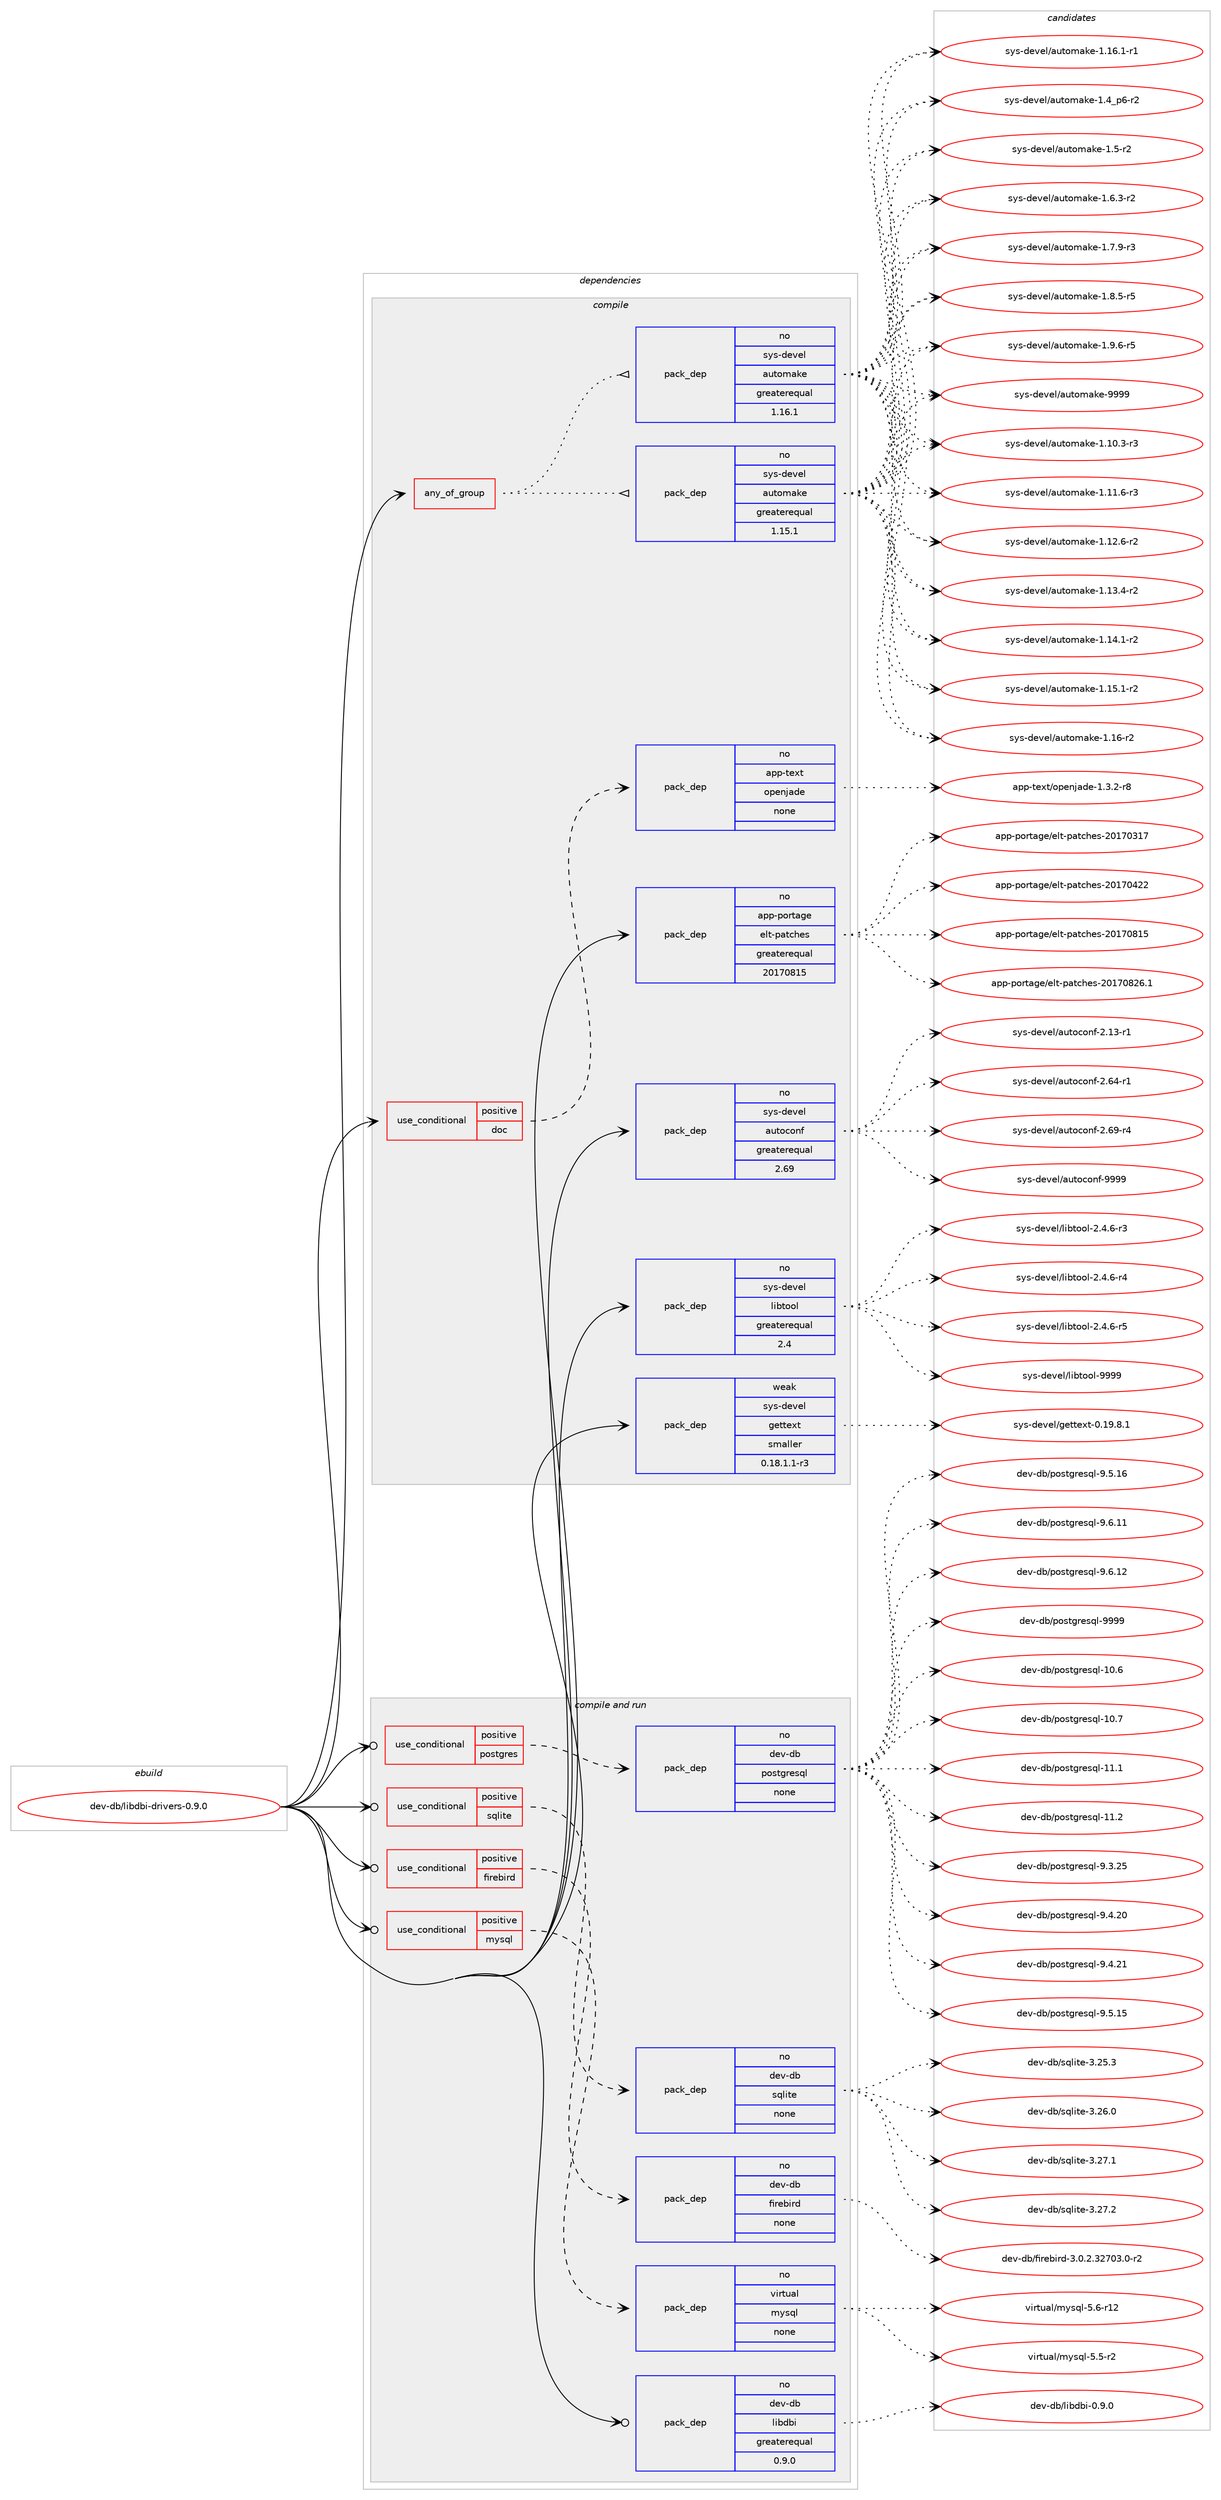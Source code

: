 digraph prolog {

# *************
# Graph options
# *************

newrank=true;
concentrate=true;
compound=true;
graph [rankdir=LR,fontname=Helvetica,fontsize=10,ranksep=1.5];#, ranksep=2.5, nodesep=0.2];
edge  [arrowhead=vee];
node  [fontname=Helvetica,fontsize=10];

# **********
# The ebuild
# **********

subgraph cluster_leftcol {
color=gray;
rank=same;
label=<<i>ebuild</i>>;
id [label="dev-db/libdbi-drivers-0.9.0", color=red, width=4, href="../dev-db/libdbi-drivers-0.9.0.svg"];
}

# ****************
# The dependencies
# ****************

subgraph cluster_midcol {
color=gray;
label=<<i>dependencies</i>>;
subgraph cluster_compile {
fillcolor="#eeeeee";
style=filled;
label=<<i>compile</i>>;
subgraph any20359 {
dependency1318355 [label=<<TABLE BORDER="0" CELLBORDER="1" CELLSPACING="0" CELLPADDING="4"><TR><TD CELLPADDING="10">any_of_group</TD></TR></TABLE>>, shape=none, color=red];subgraph pack940752 {
dependency1318356 [label=<<TABLE BORDER="0" CELLBORDER="1" CELLSPACING="0" CELLPADDING="4" WIDTH="220"><TR><TD ROWSPAN="6" CELLPADDING="30">pack_dep</TD></TR><TR><TD WIDTH="110">no</TD></TR><TR><TD>sys-devel</TD></TR><TR><TD>automake</TD></TR><TR><TD>greaterequal</TD></TR><TR><TD>1.16.1</TD></TR></TABLE>>, shape=none, color=blue];
}
dependency1318355:e -> dependency1318356:w [weight=20,style="dotted",arrowhead="oinv"];
subgraph pack940753 {
dependency1318357 [label=<<TABLE BORDER="0" CELLBORDER="1" CELLSPACING="0" CELLPADDING="4" WIDTH="220"><TR><TD ROWSPAN="6" CELLPADDING="30">pack_dep</TD></TR><TR><TD WIDTH="110">no</TD></TR><TR><TD>sys-devel</TD></TR><TR><TD>automake</TD></TR><TR><TD>greaterequal</TD></TR><TR><TD>1.15.1</TD></TR></TABLE>>, shape=none, color=blue];
}
dependency1318355:e -> dependency1318357:w [weight=20,style="dotted",arrowhead="oinv"];
}
id:e -> dependency1318355:w [weight=20,style="solid",arrowhead="vee"];
subgraph cond356694 {
dependency1318358 [label=<<TABLE BORDER="0" CELLBORDER="1" CELLSPACING="0" CELLPADDING="4"><TR><TD ROWSPAN="3" CELLPADDING="10">use_conditional</TD></TR><TR><TD>positive</TD></TR><TR><TD>doc</TD></TR></TABLE>>, shape=none, color=red];
subgraph pack940754 {
dependency1318359 [label=<<TABLE BORDER="0" CELLBORDER="1" CELLSPACING="0" CELLPADDING="4" WIDTH="220"><TR><TD ROWSPAN="6" CELLPADDING="30">pack_dep</TD></TR><TR><TD WIDTH="110">no</TD></TR><TR><TD>app-text</TD></TR><TR><TD>openjade</TD></TR><TR><TD>none</TD></TR><TR><TD></TD></TR></TABLE>>, shape=none, color=blue];
}
dependency1318358:e -> dependency1318359:w [weight=20,style="dashed",arrowhead="vee"];
}
id:e -> dependency1318358:w [weight=20,style="solid",arrowhead="vee"];
subgraph pack940755 {
dependency1318360 [label=<<TABLE BORDER="0" CELLBORDER="1" CELLSPACING="0" CELLPADDING="4" WIDTH="220"><TR><TD ROWSPAN="6" CELLPADDING="30">pack_dep</TD></TR><TR><TD WIDTH="110">no</TD></TR><TR><TD>app-portage</TD></TR><TR><TD>elt-patches</TD></TR><TR><TD>greaterequal</TD></TR><TR><TD>20170815</TD></TR></TABLE>>, shape=none, color=blue];
}
id:e -> dependency1318360:w [weight=20,style="solid",arrowhead="vee"];
subgraph pack940756 {
dependency1318361 [label=<<TABLE BORDER="0" CELLBORDER="1" CELLSPACING="0" CELLPADDING="4" WIDTH="220"><TR><TD ROWSPAN="6" CELLPADDING="30">pack_dep</TD></TR><TR><TD WIDTH="110">no</TD></TR><TR><TD>sys-devel</TD></TR><TR><TD>autoconf</TD></TR><TR><TD>greaterequal</TD></TR><TR><TD>2.69</TD></TR></TABLE>>, shape=none, color=blue];
}
id:e -> dependency1318361:w [weight=20,style="solid",arrowhead="vee"];
subgraph pack940757 {
dependency1318362 [label=<<TABLE BORDER="0" CELLBORDER="1" CELLSPACING="0" CELLPADDING="4" WIDTH="220"><TR><TD ROWSPAN="6" CELLPADDING="30">pack_dep</TD></TR><TR><TD WIDTH="110">no</TD></TR><TR><TD>sys-devel</TD></TR><TR><TD>libtool</TD></TR><TR><TD>greaterequal</TD></TR><TR><TD>2.4</TD></TR></TABLE>>, shape=none, color=blue];
}
id:e -> dependency1318362:w [weight=20,style="solid",arrowhead="vee"];
subgraph pack940758 {
dependency1318363 [label=<<TABLE BORDER="0" CELLBORDER="1" CELLSPACING="0" CELLPADDING="4" WIDTH="220"><TR><TD ROWSPAN="6" CELLPADDING="30">pack_dep</TD></TR><TR><TD WIDTH="110">weak</TD></TR><TR><TD>sys-devel</TD></TR><TR><TD>gettext</TD></TR><TR><TD>smaller</TD></TR><TR><TD>0.18.1.1-r3</TD></TR></TABLE>>, shape=none, color=blue];
}
id:e -> dependency1318363:w [weight=20,style="solid",arrowhead="vee"];
}
subgraph cluster_compileandrun {
fillcolor="#eeeeee";
style=filled;
label=<<i>compile and run</i>>;
subgraph cond356695 {
dependency1318364 [label=<<TABLE BORDER="0" CELLBORDER="1" CELLSPACING="0" CELLPADDING="4"><TR><TD ROWSPAN="3" CELLPADDING="10">use_conditional</TD></TR><TR><TD>positive</TD></TR><TR><TD>firebird</TD></TR></TABLE>>, shape=none, color=red];
subgraph pack940759 {
dependency1318365 [label=<<TABLE BORDER="0" CELLBORDER="1" CELLSPACING="0" CELLPADDING="4" WIDTH="220"><TR><TD ROWSPAN="6" CELLPADDING="30">pack_dep</TD></TR><TR><TD WIDTH="110">no</TD></TR><TR><TD>dev-db</TD></TR><TR><TD>firebird</TD></TR><TR><TD>none</TD></TR><TR><TD></TD></TR></TABLE>>, shape=none, color=blue];
}
dependency1318364:e -> dependency1318365:w [weight=20,style="dashed",arrowhead="vee"];
}
id:e -> dependency1318364:w [weight=20,style="solid",arrowhead="odotvee"];
subgraph cond356696 {
dependency1318366 [label=<<TABLE BORDER="0" CELLBORDER="1" CELLSPACING="0" CELLPADDING="4"><TR><TD ROWSPAN="3" CELLPADDING="10">use_conditional</TD></TR><TR><TD>positive</TD></TR><TR><TD>mysql</TD></TR></TABLE>>, shape=none, color=red];
subgraph pack940760 {
dependency1318367 [label=<<TABLE BORDER="0" CELLBORDER="1" CELLSPACING="0" CELLPADDING="4" WIDTH="220"><TR><TD ROWSPAN="6" CELLPADDING="30">pack_dep</TD></TR><TR><TD WIDTH="110">no</TD></TR><TR><TD>virtual</TD></TR><TR><TD>mysql</TD></TR><TR><TD>none</TD></TR><TR><TD></TD></TR></TABLE>>, shape=none, color=blue];
}
dependency1318366:e -> dependency1318367:w [weight=20,style="dashed",arrowhead="vee"];
}
id:e -> dependency1318366:w [weight=20,style="solid",arrowhead="odotvee"];
subgraph cond356697 {
dependency1318368 [label=<<TABLE BORDER="0" CELLBORDER="1" CELLSPACING="0" CELLPADDING="4"><TR><TD ROWSPAN="3" CELLPADDING="10">use_conditional</TD></TR><TR><TD>positive</TD></TR><TR><TD>postgres</TD></TR></TABLE>>, shape=none, color=red];
subgraph pack940761 {
dependency1318369 [label=<<TABLE BORDER="0" CELLBORDER="1" CELLSPACING="0" CELLPADDING="4" WIDTH="220"><TR><TD ROWSPAN="6" CELLPADDING="30">pack_dep</TD></TR><TR><TD WIDTH="110">no</TD></TR><TR><TD>dev-db</TD></TR><TR><TD>postgresql</TD></TR><TR><TD>none</TD></TR><TR><TD></TD></TR></TABLE>>, shape=none, color=blue];
}
dependency1318368:e -> dependency1318369:w [weight=20,style="dashed",arrowhead="vee"];
}
id:e -> dependency1318368:w [weight=20,style="solid",arrowhead="odotvee"];
subgraph cond356698 {
dependency1318370 [label=<<TABLE BORDER="0" CELLBORDER="1" CELLSPACING="0" CELLPADDING="4"><TR><TD ROWSPAN="3" CELLPADDING="10">use_conditional</TD></TR><TR><TD>positive</TD></TR><TR><TD>sqlite</TD></TR></TABLE>>, shape=none, color=red];
subgraph pack940762 {
dependency1318371 [label=<<TABLE BORDER="0" CELLBORDER="1" CELLSPACING="0" CELLPADDING="4" WIDTH="220"><TR><TD ROWSPAN="6" CELLPADDING="30">pack_dep</TD></TR><TR><TD WIDTH="110">no</TD></TR><TR><TD>dev-db</TD></TR><TR><TD>sqlite</TD></TR><TR><TD>none</TD></TR><TR><TD></TD></TR></TABLE>>, shape=none, color=blue];
}
dependency1318370:e -> dependency1318371:w [weight=20,style="dashed",arrowhead="vee"];
}
id:e -> dependency1318370:w [weight=20,style="solid",arrowhead="odotvee"];
subgraph pack940763 {
dependency1318372 [label=<<TABLE BORDER="0" CELLBORDER="1" CELLSPACING="0" CELLPADDING="4" WIDTH="220"><TR><TD ROWSPAN="6" CELLPADDING="30">pack_dep</TD></TR><TR><TD WIDTH="110">no</TD></TR><TR><TD>dev-db</TD></TR><TR><TD>libdbi</TD></TR><TR><TD>greaterequal</TD></TR><TR><TD>0.9.0</TD></TR></TABLE>>, shape=none, color=blue];
}
id:e -> dependency1318372:w [weight=20,style="solid",arrowhead="odotvee"];
}
subgraph cluster_run {
fillcolor="#eeeeee";
style=filled;
label=<<i>run</i>>;
}
}

# **************
# The candidates
# **************

subgraph cluster_choices {
rank=same;
color=gray;
label=<<i>candidates</i>>;

subgraph choice940752 {
color=black;
nodesep=1;
choice11512111545100101118101108479711711611110997107101454946494846514511451 [label="sys-devel/automake-1.10.3-r3", color=red, width=4,href="../sys-devel/automake-1.10.3-r3.svg"];
choice11512111545100101118101108479711711611110997107101454946494946544511451 [label="sys-devel/automake-1.11.6-r3", color=red, width=4,href="../sys-devel/automake-1.11.6-r3.svg"];
choice11512111545100101118101108479711711611110997107101454946495046544511450 [label="sys-devel/automake-1.12.6-r2", color=red, width=4,href="../sys-devel/automake-1.12.6-r2.svg"];
choice11512111545100101118101108479711711611110997107101454946495146524511450 [label="sys-devel/automake-1.13.4-r2", color=red, width=4,href="../sys-devel/automake-1.13.4-r2.svg"];
choice11512111545100101118101108479711711611110997107101454946495246494511450 [label="sys-devel/automake-1.14.1-r2", color=red, width=4,href="../sys-devel/automake-1.14.1-r2.svg"];
choice11512111545100101118101108479711711611110997107101454946495346494511450 [label="sys-devel/automake-1.15.1-r2", color=red, width=4,href="../sys-devel/automake-1.15.1-r2.svg"];
choice1151211154510010111810110847971171161111099710710145494649544511450 [label="sys-devel/automake-1.16-r2", color=red, width=4,href="../sys-devel/automake-1.16-r2.svg"];
choice11512111545100101118101108479711711611110997107101454946495446494511449 [label="sys-devel/automake-1.16.1-r1", color=red, width=4,href="../sys-devel/automake-1.16.1-r1.svg"];
choice115121115451001011181011084797117116111109971071014549465295112544511450 [label="sys-devel/automake-1.4_p6-r2", color=red, width=4,href="../sys-devel/automake-1.4_p6-r2.svg"];
choice11512111545100101118101108479711711611110997107101454946534511450 [label="sys-devel/automake-1.5-r2", color=red, width=4,href="../sys-devel/automake-1.5-r2.svg"];
choice115121115451001011181011084797117116111109971071014549465446514511450 [label="sys-devel/automake-1.6.3-r2", color=red, width=4,href="../sys-devel/automake-1.6.3-r2.svg"];
choice115121115451001011181011084797117116111109971071014549465546574511451 [label="sys-devel/automake-1.7.9-r3", color=red, width=4,href="../sys-devel/automake-1.7.9-r3.svg"];
choice115121115451001011181011084797117116111109971071014549465646534511453 [label="sys-devel/automake-1.8.5-r5", color=red, width=4,href="../sys-devel/automake-1.8.5-r5.svg"];
choice115121115451001011181011084797117116111109971071014549465746544511453 [label="sys-devel/automake-1.9.6-r5", color=red, width=4,href="../sys-devel/automake-1.9.6-r5.svg"];
choice115121115451001011181011084797117116111109971071014557575757 [label="sys-devel/automake-9999", color=red, width=4,href="../sys-devel/automake-9999.svg"];
dependency1318356:e -> choice11512111545100101118101108479711711611110997107101454946494846514511451:w [style=dotted,weight="100"];
dependency1318356:e -> choice11512111545100101118101108479711711611110997107101454946494946544511451:w [style=dotted,weight="100"];
dependency1318356:e -> choice11512111545100101118101108479711711611110997107101454946495046544511450:w [style=dotted,weight="100"];
dependency1318356:e -> choice11512111545100101118101108479711711611110997107101454946495146524511450:w [style=dotted,weight="100"];
dependency1318356:e -> choice11512111545100101118101108479711711611110997107101454946495246494511450:w [style=dotted,weight="100"];
dependency1318356:e -> choice11512111545100101118101108479711711611110997107101454946495346494511450:w [style=dotted,weight="100"];
dependency1318356:e -> choice1151211154510010111810110847971171161111099710710145494649544511450:w [style=dotted,weight="100"];
dependency1318356:e -> choice11512111545100101118101108479711711611110997107101454946495446494511449:w [style=dotted,weight="100"];
dependency1318356:e -> choice115121115451001011181011084797117116111109971071014549465295112544511450:w [style=dotted,weight="100"];
dependency1318356:e -> choice11512111545100101118101108479711711611110997107101454946534511450:w [style=dotted,weight="100"];
dependency1318356:e -> choice115121115451001011181011084797117116111109971071014549465446514511450:w [style=dotted,weight="100"];
dependency1318356:e -> choice115121115451001011181011084797117116111109971071014549465546574511451:w [style=dotted,weight="100"];
dependency1318356:e -> choice115121115451001011181011084797117116111109971071014549465646534511453:w [style=dotted,weight="100"];
dependency1318356:e -> choice115121115451001011181011084797117116111109971071014549465746544511453:w [style=dotted,weight="100"];
dependency1318356:e -> choice115121115451001011181011084797117116111109971071014557575757:w [style=dotted,weight="100"];
}
subgraph choice940753 {
color=black;
nodesep=1;
choice11512111545100101118101108479711711611110997107101454946494846514511451 [label="sys-devel/automake-1.10.3-r3", color=red, width=4,href="../sys-devel/automake-1.10.3-r3.svg"];
choice11512111545100101118101108479711711611110997107101454946494946544511451 [label="sys-devel/automake-1.11.6-r3", color=red, width=4,href="../sys-devel/automake-1.11.6-r3.svg"];
choice11512111545100101118101108479711711611110997107101454946495046544511450 [label="sys-devel/automake-1.12.6-r2", color=red, width=4,href="../sys-devel/automake-1.12.6-r2.svg"];
choice11512111545100101118101108479711711611110997107101454946495146524511450 [label="sys-devel/automake-1.13.4-r2", color=red, width=4,href="../sys-devel/automake-1.13.4-r2.svg"];
choice11512111545100101118101108479711711611110997107101454946495246494511450 [label="sys-devel/automake-1.14.1-r2", color=red, width=4,href="../sys-devel/automake-1.14.1-r2.svg"];
choice11512111545100101118101108479711711611110997107101454946495346494511450 [label="sys-devel/automake-1.15.1-r2", color=red, width=4,href="../sys-devel/automake-1.15.1-r2.svg"];
choice1151211154510010111810110847971171161111099710710145494649544511450 [label="sys-devel/automake-1.16-r2", color=red, width=4,href="../sys-devel/automake-1.16-r2.svg"];
choice11512111545100101118101108479711711611110997107101454946495446494511449 [label="sys-devel/automake-1.16.1-r1", color=red, width=4,href="../sys-devel/automake-1.16.1-r1.svg"];
choice115121115451001011181011084797117116111109971071014549465295112544511450 [label="sys-devel/automake-1.4_p6-r2", color=red, width=4,href="../sys-devel/automake-1.4_p6-r2.svg"];
choice11512111545100101118101108479711711611110997107101454946534511450 [label="sys-devel/automake-1.5-r2", color=red, width=4,href="../sys-devel/automake-1.5-r2.svg"];
choice115121115451001011181011084797117116111109971071014549465446514511450 [label="sys-devel/automake-1.6.3-r2", color=red, width=4,href="../sys-devel/automake-1.6.3-r2.svg"];
choice115121115451001011181011084797117116111109971071014549465546574511451 [label="sys-devel/automake-1.7.9-r3", color=red, width=4,href="../sys-devel/automake-1.7.9-r3.svg"];
choice115121115451001011181011084797117116111109971071014549465646534511453 [label="sys-devel/automake-1.8.5-r5", color=red, width=4,href="../sys-devel/automake-1.8.5-r5.svg"];
choice115121115451001011181011084797117116111109971071014549465746544511453 [label="sys-devel/automake-1.9.6-r5", color=red, width=4,href="../sys-devel/automake-1.9.6-r5.svg"];
choice115121115451001011181011084797117116111109971071014557575757 [label="sys-devel/automake-9999", color=red, width=4,href="../sys-devel/automake-9999.svg"];
dependency1318357:e -> choice11512111545100101118101108479711711611110997107101454946494846514511451:w [style=dotted,weight="100"];
dependency1318357:e -> choice11512111545100101118101108479711711611110997107101454946494946544511451:w [style=dotted,weight="100"];
dependency1318357:e -> choice11512111545100101118101108479711711611110997107101454946495046544511450:w [style=dotted,weight="100"];
dependency1318357:e -> choice11512111545100101118101108479711711611110997107101454946495146524511450:w [style=dotted,weight="100"];
dependency1318357:e -> choice11512111545100101118101108479711711611110997107101454946495246494511450:w [style=dotted,weight="100"];
dependency1318357:e -> choice11512111545100101118101108479711711611110997107101454946495346494511450:w [style=dotted,weight="100"];
dependency1318357:e -> choice1151211154510010111810110847971171161111099710710145494649544511450:w [style=dotted,weight="100"];
dependency1318357:e -> choice11512111545100101118101108479711711611110997107101454946495446494511449:w [style=dotted,weight="100"];
dependency1318357:e -> choice115121115451001011181011084797117116111109971071014549465295112544511450:w [style=dotted,weight="100"];
dependency1318357:e -> choice11512111545100101118101108479711711611110997107101454946534511450:w [style=dotted,weight="100"];
dependency1318357:e -> choice115121115451001011181011084797117116111109971071014549465446514511450:w [style=dotted,weight="100"];
dependency1318357:e -> choice115121115451001011181011084797117116111109971071014549465546574511451:w [style=dotted,weight="100"];
dependency1318357:e -> choice115121115451001011181011084797117116111109971071014549465646534511453:w [style=dotted,weight="100"];
dependency1318357:e -> choice115121115451001011181011084797117116111109971071014549465746544511453:w [style=dotted,weight="100"];
dependency1318357:e -> choice115121115451001011181011084797117116111109971071014557575757:w [style=dotted,weight="100"];
}
subgraph choice940754 {
color=black;
nodesep=1;
choice971121124511610112011647111112101110106971001014549465146504511456 [label="app-text/openjade-1.3.2-r8", color=red, width=4,href="../app-text/openjade-1.3.2-r8.svg"];
dependency1318359:e -> choice971121124511610112011647111112101110106971001014549465146504511456:w [style=dotted,weight="100"];
}
subgraph choice940755 {
color=black;
nodesep=1;
choice97112112451121111141169710310147101108116451129711699104101115455048495548514955 [label="app-portage/elt-patches-20170317", color=red, width=4,href="../app-portage/elt-patches-20170317.svg"];
choice97112112451121111141169710310147101108116451129711699104101115455048495548525050 [label="app-portage/elt-patches-20170422", color=red, width=4,href="../app-portage/elt-patches-20170422.svg"];
choice97112112451121111141169710310147101108116451129711699104101115455048495548564953 [label="app-portage/elt-patches-20170815", color=red, width=4,href="../app-portage/elt-patches-20170815.svg"];
choice971121124511211111411697103101471011081164511297116991041011154550484955485650544649 [label="app-portage/elt-patches-20170826.1", color=red, width=4,href="../app-portage/elt-patches-20170826.1.svg"];
dependency1318360:e -> choice97112112451121111141169710310147101108116451129711699104101115455048495548514955:w [style=dotted,weight="100"];
dependency1318360:e -> choice97112112451121111141169710310147101108116451129711699104101115455048495548525050:w [style=dotted,weight="100"];
dependency1318360:e -> choice97112112451121111141169710310147101108116451129711699104101115455048495548564953:w [style=dotted,weight="100"];
dependency1318360:e -> choice971121124511211111411697103101471011081164511297116991041011154550484955485650544649:w [style=dotted,weight="100"];
}
subgraph choice940756 {
color=black;
nodesep=1;
choice1151211154510010111810110847971171161119911111010245504649514511449 [label="sys-devel/autoconf-2.13-r1", color=red, width=4,href="../sys-devel/autoconf-2.13-r1.svg"];
choice1151211154510010111810110847971171161119911111010245504654524511449 [label="sys-devel/autoconf-2.64-r1", color=red, width=4,href="../sys-devel/autoconf-2.64-r1.svg"];
choice1151211154510010111810110847971171161119911111010245504654574511452 [label="sys-devel/autoconf-2.69-r4", color=red, width=4,href="../sys-devel/autoconf-2.69-r4.svg"];
choice115121115451001011181011084797117116111991111101024557575757 [label="sys-devel/autoconf-9999", color=red, width=4,href="../sys-devel/autoconf-9999.svg"];
dependency1318361:e -> choice1151211154510010111810110847971171161119911111010245504649514511449:w [style=dotted,weight="100"];
dependency1318361:e -> choice1151211154510010111810110847971171161119911111010245504654524511449:w [style=dotted,weight="100"];
dependency1318361:e -> choice1151211154510010111810110847971171161119911111010245504654574511452:w [style=dotted,weight="100"];
dependency1318361:e -> choice115121115451001011181011084797117116111991111101024557575757:w [style=dotted,weight="100"];
}
subgraph choice940757 {
color=black;
nodesep=1;
choice1151211154510010111810110847108105981161111111084550465246544511451 [label="sys-devel/libtool-2.4.6-r3", color=red, width=4,href="../sys-devel/libtool-2.4.6-r3.svg"];
choice1151211154510010111810110847108105981161111111084550465246544511452 [label="sys-devel/libtool-2.4.6-r4", color=red, width=4,href="../sys-devel/libtool-2.4.6-r4.svg"];
choice1151211154510010111810110847108105981161111111084550465246544511453 [label="sys-devel/libtool-2.4.6-r5", color=red, width=4,href="../sys-devel/libtool-2.4.6-r5.svg"];
choice1151211154510010111810110847108105981161111111084557575757 [label="sys-devel/libtool-9999", color=red, width=4,href="../sys-devel/libtool-9999.svg"];
dependency1318362:e -> choice1151211154510010111810110847108105981161111111084550465246544511451:w [style=dotted,weight="100"];
dependency1318362:e -> choice1151211154510010111810110847108105981161111111084550465246544511452:w [style=dotted,weight="100"];
dependency1318362:e -> choice1151211154510010111810110847108105981161111111084550465246544511453:w [style=dotted,weight="100"];
dependency1318362:e -> choice1151211154510010111810110847108105981161111111084557575757:w [style=dotted,weight="100"];
}
subgraph choice940758 {
color=black;
nodesep=1;
choice1151211154510010111810110847103101116116101120116454846495746564649 [label="sys-devel/gettext-0.19.8.1", color=red, width=4,href="../sys-devel/gettext-0.19.8.1.svg"];
dependency1318363:e -> choice1151211154510010111810110847103101116116101120116454846495746564649:w [style=dotted,weight="100"];
}
subgraph choice940759 {
color=black;
nodesep=1;
choice1001011184510098471021051141019810511410045514648465046515055485146484511450 [label="dev-db/firebird-3.0.2.32703.0-r2", color=red, width=4,href="../dev-db/firebird-3.0.2.32703.0-r2.svg"];
dependency1318365:e -> choice1001011184510098471021051141019810511410045514648465046515055485146484511450:w [style=dotted,weight="100"];
}
subgraph choice940760 {
color=black;
nodesep=1;
choice1181051141161179710847109121115113108455346534511450 [label="virtual/mysql-5.5-r2", color=red, width=4,href="../virtual/mysql-5.5-r2.svg"];
choice118105114116117971084710912111511310845534654451144950 [label="virtual/mysql-5.6-r12", color=red, width=4,href="../virtual/mysql-5.6-r12.svg"];
dependency1318367:e -> choice1181051141161179710847109121115113108455346534511450:w [style=dotted,weight="100"];
dependency1318367:e -> choice118105114116117971084710912111511310845534654451144950:w [style=dotted,weight="100"];
}
subgraph choice940761 {
color=black;
nodesep=1;
choice1001011184510098471121111151161031141011151131084549484654 [label="dev-db/postgresql-10.6", color=red, width=4,href="../dev-db/postgresql-10.6.svg"];
choice1001011184510098471121111151161031141011151131084549484655 [label="dev-db/postgresql-10.7", color=red, width=4,href="../dev-db/postgresql-10.7.svg"];
choice1001011184510098471121111151161031141011151131084549494649 [label="dev-db/postgresql-11.1", color=red, width=4,href="../dev-db/postgresql-11.1.svg"];
choice1001011184510098471121111151161031141011151131084549494650 [label="dev-db/postgresql-11.2", color=red, width=4,href="../dev-db/postgresql-11.2.svg"];
choice10010111845100984711211111511610311410111511310845574651465053 [label="dev-db/postgresql-9.3.25", color=red, width=4,href="../dev-db/postgresql-9.3.25.svg"];
choice10010111845100984711211111511610311410111511310845574652465048 [label="dev-db/postgresql-9.4.20", color=red, width=4,href="../dev-db/postgresql-9.4.20.svg"];
choice10010111845100984711211111511610311410111511310845574652465049 [label="dev-db/postgresql-9.4.21", color=red, width=4,href="../dev-db/postgresql-9.4.21.svg"];
choice10010111845100984711211111511610311410111511310845574653464953 [label="dev-db/postgresql-9.5.15", color=red, width=4,href="../dev-db/postgresql-9.5.15.svg"];
choice10010111845100984711211111511610311410111511310845574653464954 [label="dev-db/postgresql-9.5.16", color=red, width=4,href="../dev-db/postgresql-9.5.16.svg"];
choice10010111845100984711211111511610311410111511310845574654464949 [label="dev-db/postgresql-9.6.11", color=red, width=4,href="../dev-db/postgresql-9.6.11.svg"];
choice10010111845100984711211111511610311410111511310845574654464950 [label="dev-db/postgresql-9.6.12", color=red, width=4,href="../dev-db/postgresql-9.6.12.svg"];
choice1001011184510098471121111151161031141011151131084557575757 [label="dev-db/postgresql-9999", color=red, width=4,href="../dev-db/postgresql-9999.svg"];
dependency1318369:e -> choice1001011184510098471121111151161031141011151131084549484654:w [style=dotted,weight="100"];
dependency1318369:e -> choice1001011184510098471121111151161031141011151131084549484655:w [style=dotted,weight="100"];
dependency1318369:e -> choice1001011184510098471121111151161031141011151131084549494649:w [style=dotted,weight="100"];
dependency1318369:e -> choice1001011184510098471121111151161031141011151131084549494650:w [style=dotted,weight="100"];
dependency1318369:e -> choice10010111845100984711211111511610311410111511310845574651465053:w [style=dotted,weight="100"];
dependency1318369:e -> choice10010111845100984711211111511610311410111511310845574652465048:w [style=dotted,weight="100"];
dependency1318369:e -> choice10010111845100984711211111511610311410111511310845574652465049:w [style=dotted,weight="100"];
dependency1318369:e -> choice10010111845100984711211111511610311410111511310845574653464953:w [style=dotted,weight="100"];
dependency1318369:e -> choice10010111845100984711211111511610311410111511310845574653464954:w [style=dotted,weight="100"];
dependency1318369:e -> choice10010111845100984711211111511610311410111511310845574654464949:w [style=dotted,weight="100"];
dependency1318369:e -> choice10010111845100984711211111511610311410111511310845574654464950:w [style=dotted,weight="100"];
dependency1318369:e -> choice1001011184510098471121111151161031141011151131084557575757:w [style=dotted,weight="100"];
}
subgraph choice940762 {
color=black;
nodesep=1;
choice10010111845100984711511310810511610145514650534651 [label="dev-db/sqlite-3.25.3", color=red, width=4,href="../dev-db/sqlite-3.25.3.svg"];
choice10010111845100984711511310810511610145514650544648 [label="dev-db/sqlite-3.26.0", color=red, width=4,href="../dev-db/sqlite-3.26.0.svg"];
choice10010111845100984711511310810511610145514650554649 [label="dev-db/sqlite-3.27.1", color=red, width=4,href="../dev-db/sqlite-3.27.1.svg"];
choice10010111845100984711511310810511610145514650554650 [label="dev-db/sqlite-3.27.2", color=red, width=4,href="../dev-db/sqlite-3.27.2.svg"];
dependency1318371:e -> choice10010111845100984711511310810511610145514650534651:w [style=dotted,weight="100"];
dependency1318371:e -> choice10010111845100984711511310810511610145514650544648:w [style=dotted,weight="100"];
dependency1318371:e -> choice10010111845100984711511310810511610145514650554649:w [style=dotted,weight="100"];
dependency1318371:e -> choice10010111845100984711511310810511610145514650554650:w [style=dotted,weight="100"];
}
subgraph choice940763 {
color=black;
nodesep=1;
choice1001011184510098471081059810098105454846574648 [label="dev-db/libdbi-0.9.0", color=red, width=4,href="../dev-db/libdbi-0.9.0.svg"];
dependency1318372:e -> choice1001011184510098471081059810098105454846574648:w [style=dotted,weight="100"];
}
}

}
